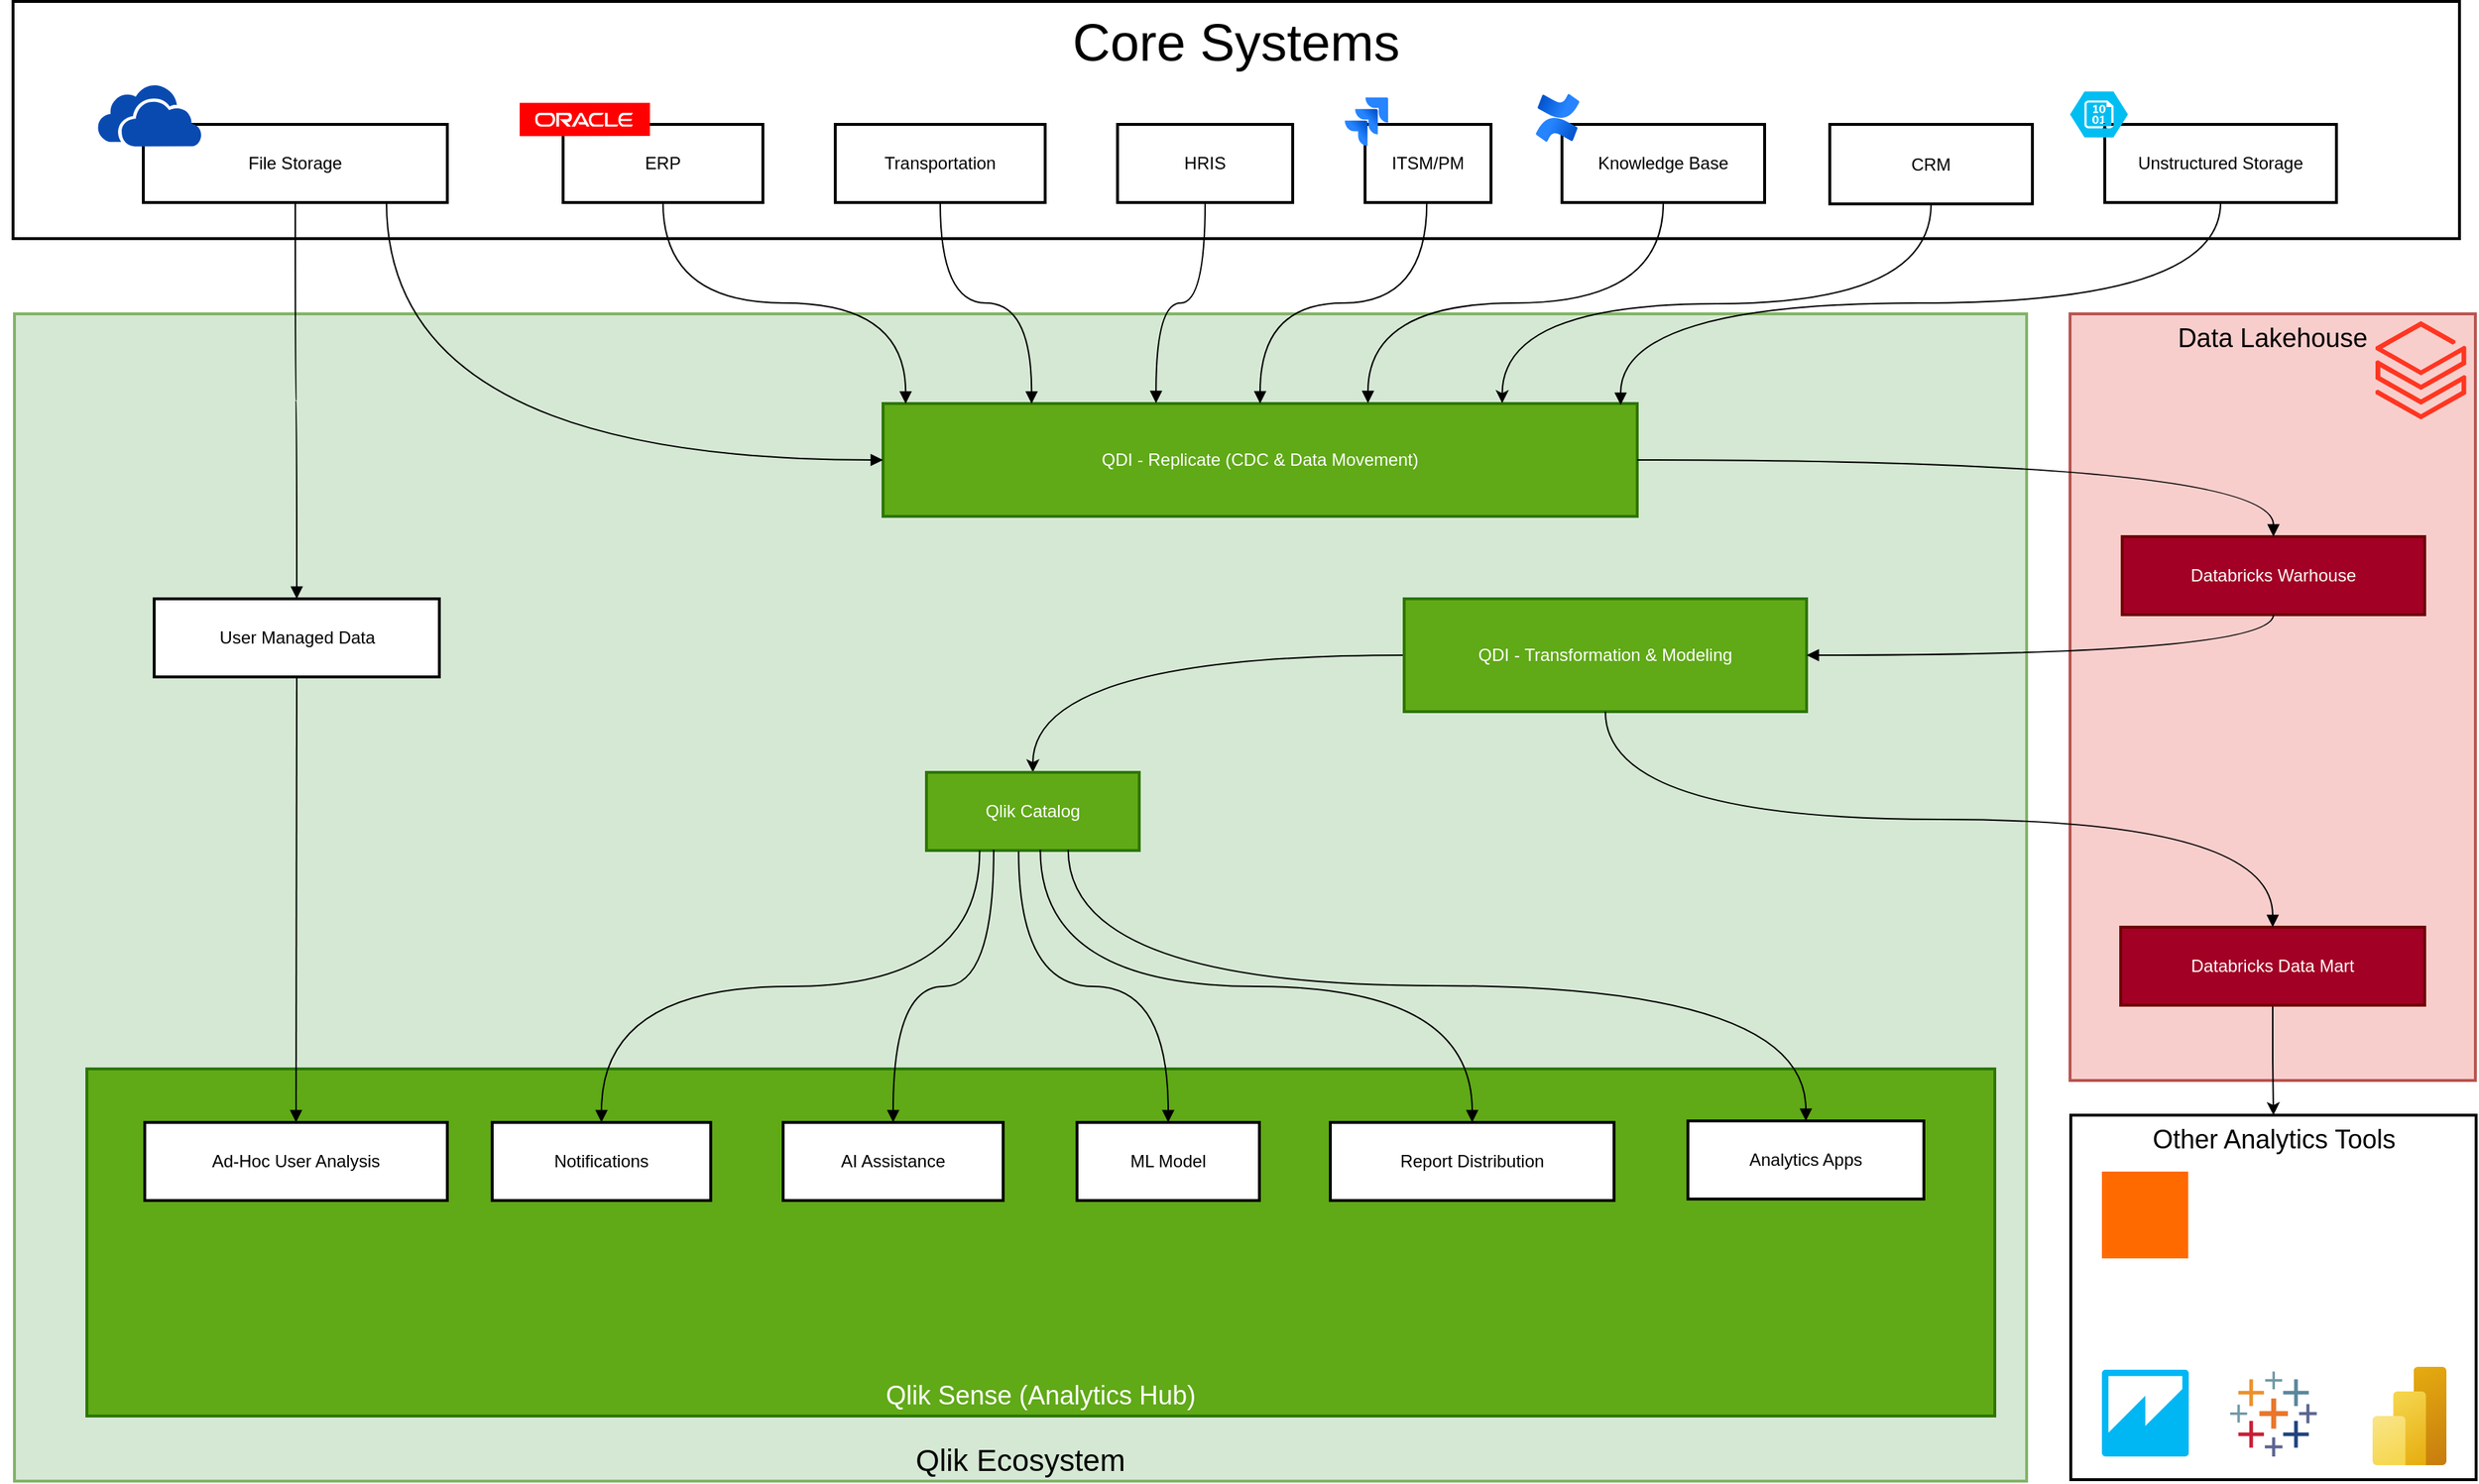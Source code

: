 <mxfile version="26.0.10">
  <diagram name="Page-1" id="IRqg1y3KK20b3ARfhyLQ">
    <mxGraphModel dx="2235" dy="980" grid="1" gridSize="10" guides="1" tooltips="1" connect="1" arrows="1" fold="1" page="1" pageScale="1" pageWidth="850" pageHeight="1100" math="0" shadow="0">
      <root>
        <mxCell id="0" />
        <mxCell id="1" parent="0" />
        <mxCell id="cmPMo5fRIV-NQNRW1Qi6-2" value="Qlik Ecosystem" style="whiteSpace=wrap;strokeWidth=2;align=center;verticalAlign=bottom;fontSize=21;fillColor=#d5e8d4;strokeColor=#82b366;" vertex="1" parent="1">
          <mxGeometry x="21" y="326" width="1390" height="807" as="geometry" />
        </mxCell>
        <mxCell id="cmPMo5fRIV-NQNRW1Qi6-3" value="Qlik Sense (Analytics Hub)" style="whiteSpace=wrap;strokeWidth=2;verticalAlign=bottom;fontSize=18;fillColor=#60a917;fontColor=#ffffff;strokeColor=#2D7600;" vertex="1" parent="1">
          <mxGeometry x="71" y="848" width="1318" height="240" as="geometry" />
        </mxCell>
        <mxCell id="cmPMo5fRIV-NQNRW1Qi6-4" value="Data Lakehouse" style="whiteSpace=wrap;strokeWidth=2;verticalAlign=top;fontSize=18;fillColor=#f8cecc;strokeColor=#b85450;" vertex="1" parent="1">
          <mxGeometry x="1441" y="326" width="280" height="530" as="geometry" />
        </mxCell>
        <mxCell id="cmPMo5fRIV-NQNRW1Qi6-5" value="Core Systems" style="whiteSpace=wrap;strokeWidth=2;verticalAlign=top;fontSize=36;" vertex="1" parent="1">
          <mxGeometry x="20" y="110" width="1690" height="164" as="geometry" />
        </mxCell>
        <mxCell id="cmPMo5fRIV-NQNRW1Qi6-6" value="ERP" style="whiteSpace=wrap;strokeWidth=2;" vertex="1" parent="1">
          <mxGeometry x="400" y="195" width="138" height="54" as="geometry" />
        </mxCell>
        <mxCell id="cmPMo5fRIV-NQNRW1Qi6-7" value="Transportation" style="whiteSpace=wrap;strokeWidth=2;" vertex="1" parent="1">
          <mxGeometry x="588" y="195" width="145" height="54" as="geometry" />
        </mxCell>
        <mxCell id="cmPMo5fRIV-NQNRW1Qi6-8" value="HRIS" style="whiteSpace=wrap;strokeWidth=2;" vertex="1" parent="1">
          <mxGeometry x="783" y="195" width="121" height="54" as="geometry" />
        </mxCell>
        <mxCell id="cmPMo5fRIV-NQNRW1Qi6-9" value="ITSM/PM" style="whiteSpace=wrap;strokeWidth=2;" vertex="1" parent="1">
          <mxGeometry x="954" y="195" width="87" height="54" as="geometry" />
        </mxCell>
        <mxCell id="cmPMo5fRIV-NQNRW1Qi6-10" value="Knowledge Base" style="whiteSpace=wrap;strokeWidth=2;" vertex="1" parent="1">
          <mxGeometry x="1090" y="195" width="140" height="54" as="geometry" />
        </mxCell>
        <mxCell id="cmPMo5fRIV-NQNRW1Qi6-11" value="Unstructured Storage" style="whiteSpace=wrap;strokeWidth=2;" vertex="1" parent="1">
          <mxGeometry x="1465" y="195" width="160" height="54" as="geometry" />
        </mxCell>
        <mxCell id="cmPMo5fRIV-NQNRW1Qi6-13" value="Databricks Warhouse" style="whiteSpace=wrap;strokeWidth=2;fillColor=#a20025;fontColor=#ffffff;strokeColor=#6F0000;" vertex="1" parent="1">
          <mxGeometry x="1477" y="480" width="209" height="54" as="geometry" />
        </mxCell>
        <mxCell id="cmPMo5fRIV-NQNRW1Qi6-60" style="edgeStyle=orthogonalEdgeStyle;rounded=0;orthogonalLoop=1;jettySize=auto;html=1;" edge="1" parent="1" source="cmPMo5fRIV-NQNRW1Qi6-14" target="cmPMo5fRIV-NQNRW1Qi6-57">
          <mxGeometry relative="1" as="geometry" />
        </mxCell>
        <mxCell id="cmPMo5fRIV-NQNRW1Qi6-14" value="Databricks Data Mart" style="whiteSpace=wrap;strokeWidth=2;fillColor=#a20025;fontColor=#ffffff;strokeColor=#6F0000;" vertex="1" parent="1">
          <mxGeometry x="1476" y="750" width="210" height="54" as="geometry" />
        </mxCell>
        <mxCell id="cmPMo5fRIV-NQNRW1Qi6-15" value="QDI - Replicate (CDC &amp; Data Movement)" style="whiteSpace=wrap;strokeWidth=2;fillColor=#60a917;fontColor=#ffffff;strokeColor=#2D7600;" vertex="1" parent="1">
          <mxGeometry x="621" y="388" width="521" height="78" as="geometry" />
        </mxCell>
        <mxCell id="cmPMo5fRIV-NQNRW1Qi6-45" style="edgeStyle=orthogonalEdgeStyle;rounded=0;orthogonalLoop=1;jettySize=auto;html=1;entryX=0.5;entryY=0;entryDx=0;entryDy=0;curved=1;" edge="1" parent="1" source="cmPMo5fRIV-NQNRW1Qi6-16" target="cmPMo5fRIV-NQNRW1Qi6-18">
          <mxGeometry relative="1" as="geometry" />
        </mxCell>
        <mxCell id="cmPMo5fRIV-NQNRW1Qi6-16" value="QDI - Transformation &amp; Modeling" style="whiteSpace=wrap;strokeWidth=2;fillColor=#60a917;fontColor=#ffffff;strokeColor=#2D7600;" vertex="1" parent="1">
          <mxGeometry x="981" y="523" width="278" height="78" as="geometry" />
        </mxCell>
        <mxCell id="cmPMo5fRIV-NQNRW1Qi6-18" value="Qlik Catalog" style="whiteSpace=wrap;strokeWidth=2;fillColor=#60a917;fontColor=#ffffff;strokeColor=#2D7600;" vertex="1" parent="1">
          <mxGeometry x="651" y="643" width="147" height="54" as="geometry" />
        </mxCell>
        <mxCell id="cmPMo5fRIV-NQNRW1Qi6-19" value="Analytics Apps" style="whiteSpace=wrap;strokeWidth=2;" vertex="1" parent="1">
          <mxGeometry x="1177" y="884" width="163" height="54" as="geometry" />
        </mxCell>
        <mxCell id="cmPMo5fRIV-NQNRW1Qi6-20" value="Report Distribution" style="whiteSpace=wrap;strokeWidth=2;" vertex="1" parent="1">
          <mxGeometry x="930" y="885" width="196" height="54" as="geometry" />
        </mxCell>
        <mxCell id="cmPMo5fRIV-NQNRW1Qi6-21" value="ML Model" style="whiteSpace=wrap;strokeWidth=2;" vertex="1" parent="1">
          <mxGeometry x="755" y="885" width="126" height="54" as="geometry" />
        </mxCell>
        <mxCell id="cmPMo5fRIV-NQNRW1Qi6-22" value="AI Assistance" style="whiteSpace=wrap;strokeWidth=2;" vertex="1" parent="1">
          <mxGeometry x="552" y="885" width="152" height="54" as="geometry" />
        </mxCell>
        <mxCell id="cmPMo5fRIV-NQNRW1Qi6-23" value="Notifications" style="whiteSpace=wrap;strokeWidth=2;" vertex="1" parent="1">
          <mxGeometry x="351" y="885" width="151" height="54" as="geometry" />
        </mxCell>
        <mxCell id="cmPMo5fRIV-NQNRW1Qi6-25" value="" style="curved=1;startArrow=none;endArrow=block;exitX=0.5;exitY=1;rounded=0;edgeStyle=orthogonalEdgeStyle;entryX=0.03;entryY=0.002;entryDx=0;entryDy=0;entryPerimeter=0;" edge="1" parent="1" source="cmPMo5fRIV-NQNRW1Qi6-6" target="cmPMo5fRIV-NQNRW1Qi6-15">
          <mxGeometry relative="1" as="geometry">
            <mxPoint x="400" y="510" as="targetPoint" />
          </mxGeometry>
        </mxCell>
        <mxCell id="cmPMo5fRIV-NQNRW1Qi6-26" value="" style="curved=1;startArrow=none;endArrow=block;exitX=0.5;exitY=1;entryX=0.197;entryY=0.002;rounded=0;edgeStyle=orthogonalEdgeStyle;entryDx=0;entryDy=0;entryPerimeter=0;" edge="1" parent="1" source="cmPMo5fRIV-NQNRW1Qi6-7" target="cmPMo5fRIV-NQNRW1Qi6-15">
          <mxGeometry relative="1" as="geometry" />
        </mxCell>
        <mxCell id="cmPMo5fRIV-NQNRW1Qi6-27" value="" style="curved=1;startArrow=none;endArrow=block;exitX=0.5;exitY=1;rounded=0;edgeStyle=orthogonalEdgeStyle;entryX=0.362;entryY=-0.003;entryDx=0;entryDy=0;entryPerimeter=0;" edge="1" parent="1" source="cmPMo5fRIV-NQNRW1Qi6-8" target="cmPMo5fRIV-NQNRW1Qi6-15">
          <mxGeometry relative="1" as="geometry">
            <mxPoint x="479" y="506" as="targetPoint" />
          </mxGeometry>
        </mxCell>
        <mxCell id="cmPMo5fRIV-NQNRW1Qi6-28" value="" style="curved=1;startArrow=none;endArrow=block;exitX=0.49;exitY=1;rounded=0;edgeStyle=orthogonalEdgeStyle;entryX=0.5;entryY=0;entryDx=0;entryDy=0;" edge="1" parent="1" source="cmPMo5fRIV-NQNRW1Qi6-9" target="cmPMo5fRIV-NQNRW1Qi6-15">
          <mxGeometry relative="1" as="geometry">
            <mxPoint x="544" y="510" as="targetPoint" />
          </mxGeometry>
        </mxCell>
        <mxCell id="cmPMo5fRIV-NQNRW1Qi6-29" value="" style="curved=1;startArrow=none;endArrow=block;exitX=0.5;exitY=1;rounded=0;edgeStyle=orthogonalEdgeStyle;entryX=0.643;entryY=-0.003;entryDx=0;entryDy=0;entryPerimeter=0;" edge="1" parent="1" source="cmPMo5fRIV-NQNRW1Qi6-10" target="cmPMo5fRIV-NQNRW1Qi6-15">
          <mxGeometry relative="1" as="geometry">
            <mxPoint x="984" y="512" as="targetPoint" />
          </mxGeometry>
        </mxCell>
        <mxCell id="cmPMo5fRIV-NQNRW1Qi6-30" value="" style="curved=1;startArrow=none;endArrow=block;exitX=0.5;exitY=1;rounded=0;edgeStyle=orthogonalEdgeStyle;entryX=0.978;entryY=0.012;entryDx=0;entryDy=0;entryPerimeter=0;" edge="1" parent="1" source="cmPMo5fRIV-NQNRW1Qi6-11" target="cmPMo5fRIV-NQNRW1Qi6-15">
          <mxGeometry relative="1" as="geometry">
            <mxPoint x="1080" y="510" as="targetPoint" />
          </mxGeometry>
        </mxCell>
        <mxCell id="cmPMo5fRIV-NQNRW1Qi6-34" value="" style="curved=1;startArrow=none;endArrow=block;entryX=0.5;entryY=0;rounded=0;exitX=1;exitY=0.5;exitDx=0;exitDy=0;edgeStyle=orthogonalEdgeStyle;entryDx=0;entryDy=0;" edge="1" parent="1" source="cmPMo5fRIV-NQNRW1Qi6-15" target="cmPMo5fRIV-NQNRW1Qi6-13">
          <mxGeometry relative="1" as="geometry" />
        </mxCell>
        <mxCell id="cmPMo5fRIV-NQNRW1Qi6-36" value="" style="curved=1;startArrow=none;endArrow=block;exitX=0.5;exitY=1;entryX=0.5;entryY=0;rounded=0;edgeStyle=orthogonalEdgeStyle;entryDx=0;entryDy=0;" edge="1" parent="1" source="cmPMo5fRIV-NQNRW1Qi6-16" target="cmPMo5fRIV-NQNRW1Qi6-14">
          <mxGeometry relative="1" as="geometry" />
        </mxCell>
        <mxCell id="cmPMo5fRIV-NQNRW1Qi6-39" value="" style="curved=1;startArrow=none;endArrow=block;exitX=0.666;exitY=0.99;entryX=0.5;entryY=0;rounded=0;edgeStyle=orthogonalEdgeStyle;exitDx=0;exitDy=0;exitPerimeter=0;" edge="1" parent="1" source="cmPMo5fRIV-NQNRW1Qi6-18" target="cmPMo5fRIV-NQNRW1Qi6-19">
          <mxGeometry relative="1" as="geometry" />
        </mxCell>
        <mxCell id="cmPMo5fRIV-NQNRW1Qi6-40" value="" style="curved=1;startArrow=none;endArrow=block;entryX=0.5;entryY=0;rounded=0;edgeStyle=orthogonalEdgeStyle;exitX=0.535;exitY=0.99;exitDx=0;exitDy=0;exitPerimeter=0;" edge="1" parent="1" source="cmPMo5fRIV-NQNRW1Qi6-18" target="cmPMo5fRIV-NQNRW1Qi6-20">
          <mxGeometry relative="1" as="geometry">
            <mxPoint x="721" y="703" as="sourcePoint" />
          </mxGeometry>
        </mxCell>
        <mxCell id="cmPMo5fRIV-NQNRW1Qi6-41" value="" style="curved=1;startArrow=none;endArrow=block;exitX=0.433;exitY=1.012;entryX=0.5;entryY=0;rounded=0;edgeStyle=orthogonalEdgeStyle;exitDx=0;exitDy=0;exitPerimeter=0;" edge="1" parent="1" source="cmPMo5fRIV-NQNRW1Qi6-18" target="cmPMo5fRIV-NQNRW1Qi6-21">
          <mxGeometry relative="1" as="geometry" />
        </mxCell>
        <mxCell id="cmPMo5fRIV-NQNRW1Qi6-42" value="" style="curved=1;startArrow=none;endArrow=block;exitX=0.316;exitY=0.99;entryX=0.5;entryY=0;rounded=0;edgeStyle=orthogonalEdgeStyle;exitDx=0;exitDy=0;exitPerimeter=0;" edge="1" parent="1" source="cmPMo5fRIV-NQNRW1Qi6-18" target="cmPMo5fRIV-NQNRW1Qi6-22">
          <mxGeometry relative="1" as="geometry" />
        </mxCell>
        <mxCell id="cmPMo5fRIV-NQNRW1Qi6-43" value="" style="curved=1;startArrow=none;endArrow=block;exitX=0.25;exitY=1;entryX=0.5;entryY=0;rounded=0;edgeStyle=orthogonalEdgeStyle;exitDx=0;exitDy=0;" edge="1" parent="1" source="cmPMo5fRIV-NQNRW1Qi6-18" target="cmPMo5fRIV-NQNRW1Qi6-23">
          <mxGeometry relative="1" as="geometry" />
        </mxCell>
        <mxCell id="cmPMo5fRIV-NQNRW1Qi6-51" value="File Storage" style="whiteSpace=wrap;strokeWidth=2;" vertex="1" parent="1">
          <mxGeometry x="110" y="195" width="210" height="54" as="geometry" />
        </mxCell>
        <mxCell id="cmPMo5fRIV-NQNRW1Qi6-52" value="User Managed Data" style="whiteSpace=wrap;strokeWidth=2;" vertex="1" parent="1">
          <mxGeometry x="117.5" y="523" width="197" height="54" as="geometry" />
        </mxCell>
        <mxCell id="cmPMo5fRIV-NQNRW1Qi6-53" value="Ad-Hoc User Analysis" style="whiteSpace=wrap;strokeWidth=2;" vertex="1" parent="1">
          <mxGeometry x="111" y="885" width="209" height="54" as="geometry" />
        </mxCell>
        <mxCell id="cmPMo5fRIV-NQNRW1Qi6-54" value="" style="curved=1;startArrow=none;endArrow=block;exitX=0.8;exitY=1;rounded=0;edgeStyle=orthogonalEdgeStyle;entryX=0;entryY=0.5;entryDx=0;entryDy=0;" edge="1" parent="1" source="cmPMo5fRIV-NQNRW1Qi6-51" target="cmPMo5fRIV-NQNRW1Qi6-15">
          <mxGeometry relative="1" as="geometry">
            <mxPoint x="100" y="420" as="targetPoint" />
          </mxGeometry>
        </mxCell>
        <mxCell id="cmPMo5fRIV-NQNRW1Qi6-55" value="" style="curved=1;startArrow=none;endArrow=block;exitX=0.5;exitY=1;entryX=0.5;entryY=0;rounded=0;edgeStyle=orthogonalEdgeStyle;" edge="1" parent="1" source="cmPMo5fRIV-NQNRW1Qi6-51" target="cmPMo5fRIV-NQNRW1Qi6-52">
          <mxGeometry relative="1" as="geometry" />
        </mxCell>
        <mxCell id="cmPMo5fRIV-NQNRW1Qi6-56" value="" style="startArrow=none;endArrow=block;exitX=0.5;exitY=1;entryX=0.5;entryY=0;rounded=0;edgeStyle=orthogonalEdgeStyle;curved=1;exitDx=0;exitDy=0;" edge="1" parent="1" source="cmPMo5fRIV-NQNRW1Qi6-52" target="cmPMo5fRIV-NQNRW1Qi6-53">
          <mxGeometry relative="1" as="geometry" />
        </mxCell>
        <mxCell id="cmPMo5fRIV-NQNRW1Qi6-57" value="Other Analytics Tools" style="whiteSpace=wrap;strokeWidth=2;verticalAlign=top;fontSize=18;" vertex="1" parent="1">
          <mxGeometry x="1441.5" y="880" width="280" height="252" as="geometry" />
        </mxCell>
        <mxCell id="cmPMo5fRIV-NQNRW1Qi6-59" value="" style="curved=1;startArrow=none;endArrow=block;exitX=0.5;exitY=1;entryX=1;entryY=0.5;rounded=0;edgeStyle=orthogonalEdgeStyle;entryDx=0;entryDy=0;" edge="1" parent="1" source="cmPMo5fRIV-NQNRW1Qi6-13" target="cmPMo5fRIV-NQNRW1Qi6-16">
          <mxGeometry relative="1" as="geometry">
            <mxPoint x="1582" y="436" as="sourcePoint" />
            <mxPoint x="1573.8" y="527" as="targetPoint" />
          </mxGeometry>
        </mxCell>
        <mxCell id="cmPMo5fRIV-NQNRW1Qi6-61" value="" style="outlineConnect=0;dashed=0;verticalLabelPosition=bottom;verticalAlign=top;align=center;html=1;shape=mxgraph.aws3.quicksight;fillColor=#00B7F4;gradientColor=none;" vertex="1" parent="1">
          <mxGeometry x="1463" y="1056" width="60" height="60" as="geometry" />
        </mxCell>
        <mxCell id="cmPMo5fRIV-NQNRW1Qi6-62" value="" style="image;aspect=fixed;html=1;points=[];align=center;fontSize=12;image=img/lib/azure2/analytics/Power_BI_Embedded.svg;" vertex="1" parent="1">
          <mxGeometry x="1650" y="1054" width="51" height="68" as="geometry" />
        </mxCell>
        <mxCell id="cmPMo5fRIV-NQNRW1Qi6-64" value="CRM" style="whiteSpace=wrap;strokeWidth=2;" vertex="1" parent="1">
          <mxGeometry x="1275" y="195" width="140" height="55" as="geometry" />
        </mxCell>
        <mxCell id="cmPMo5fRIV-NQNRW1Qi6-65" style="edgeStyle=orthogonalEdgeStyle;rounded=0;orthogonalLoop=1;jettySize=auto;html=1;entryX=0.821;entryY=-0.003;entryDx=0;entryDy=0;entryPerimeter=0;curved=1;exitX=0.5;exitY=1;exitDx=0;exitDy=0;" edge="1" parent="1" source="cmPMo5fRIV-NQNRW1Qi6-64" target="cmPMo5fRIV-NQNRW1Qi6-15">
          <mxGeometry relative="1" as="geometry" />
        </mxCell>
        <mxCell id="cmPMo5fRIV-NQNRW1Qi6-66" value="" style="image;aspect=fixed;html=1;points=[];align=center;fontSize=12;image=img/lib/azure2/analytics/Azure_Databricks.svg;" vertex="1" parent="1">
          <mxGeometry x="1652" y="331" width="62.8" height="68" as="geometry" />
        </mxCell>
        <mxCell id="cmPMo5fRIV-NQNRW1Qi6-67" value="" style="points=[];aspect=fixed;html=1;align=center;shadow=0;dashed=0;fillColor=#FF6A00;strokeColor=none;shape=mxgraph.alibaba_cloud.quickbi;" vertex="1" parent="1">
          <mxGeometry x="1463" y="919" width="59.63" height="60" as="geometry" />
        </mxCell>
        <mxCell id="cmPMo5fRIV-NQNRW1Qi6-68" value="" style="verticalLabelPosition=bottom;aspect=fixed;html=1;shape=mxgraph.salesforce.analytics;" vertex="1" parent="1">
          <mxGeometry x="1551.5" y="1057.2" width="60" height="58.8" as="geometry" />
        </mxCell>
        <mxCell id="cmPMo5fRIV-NQNRW1Qi6-69" value="" style="shape=image;html=1;verticalAlign=top;verticalLabelPosition=bottom;labelBackgroundColor=#ffffff;imageAspect=0;aspect=fixed;image=https://cdn3.iconfinder.com/data/icons/document-icons-2/30/647708-excel-128.png" vertex="1" parent="1">
          <mxGeometry x="1640" y="920" width="59" height="59" as="geometry" />
        </mxCell>
        <mxCell id="cmPMo5fRIV-NQNRW1Qi6-70" value="" style="shape=image;verticalLabelPosition=bottom;labelBackgroundColor=default;verticalAlign=top;aspect=fixed;imageAspect=0;image=https://upload.wikimedia.org/wikipedia/commons/0/0a/Qlik_Logo_No_Trademark_2_Color_Positive_RGB.png;" vertex="1" parent="1">
          <mxGeometry x="11" y="326" width="208.69" height="116" as="geometry" />
        </mxCell>
        <mxCell id="cmPMo5fRIV-NQNRW1Qi6-71" value="" style="dashed=0;outlineConnect=0;html=1;align=center;labelPosition=center;verticalLabelPosition=bottom;verticalAlign=top;shape=mxgraph.weblogos.onedrive;fillColor=#094AB1;strokeColor=none" vertex="1" parent="1">
          <mxGeometry x="78.75" y="167" width="71.2" height="43.2" as="geometry" />
        </mxCell>
        <mxCell id="cmPMo5fRIV-NQNRW1Qi6-72" value="" style="dashed=0;outlineConnect=0;html=1;align=center;labelPosition=center;verticalLabelPosition=bottom;verticalAlign=top;shape=mxgraph.weblogos.oracle;fillColor=#FF0000;strokeColor=none" vertex="1" parent="1">
          <mxGeometry x="370" y="180.1" width="90" height="23" as="geometry" />
        </mxCell>
        <mxCell id="cmPMo5fRIV-NQNRW1Qi6-73" value="" style="image;html=1;image=img/lib/atlassian/Jira_Logo.svg;" vertex="1" parent="1">
          <mxGeometry x="940" y="176.2" width="30" height="33.8" as="geometry" />
        </mxCell>
        <mxCell id="cmPMo5fRIV-NQNRW1Qi6-74" value="" style="image;html=1;image=img/lib/atlassian/Confluence_Logo.svg;" vertex="1" parent="1">
          <mxGeometry x="1072" y="174" width="30" height="33" as="geometry" />
        </mxCell>
        <mxCell id="cmPMo5fRIV-NQNRW1Qi6-76" style="edgeStyle=orthogonalEdgeStyle;rounded=0;orthogonalLoop=1;jettySize=auto;html=1;exitX=0;exitY=0.25;exitDx=0;exitDy=0;entryX=0;entryY=0;entryDx=0;entryDy=0;" edge="1" parent="1" source="cmPMo5fRIV-NQNRW1Qi6-11" target="cmPMo5fRIV-NQNRW1Qi6-11">
          <mxGeometry relative="1" as="geometry" />
        </mxCell>
        <mxCell id="cmPMo5fRIV-NQNRW1Qi6-75" value="" style="verticalLabelPosition=bottom;html=1;verticalAlign=top;align=center;strokeColor=none;fillColor=#00BEF2;shape=mxgraph.azure.storage_blob;" vertex="1" parent="1">
          <mxGeometry x="1441" y="172.2" width="40" height="31.8" as="geometry" />
        </mxCell>
        <mxCell id="cmPMo5fRIV-NQNRW1Qi6-77" value="" style="shape=image;verticalLabelPosition=bottom;labelBackgroundColor=default;verticalAlign=top;aspect=fixed;imageAspect=0;image=https://plantensive.com/wp-content/uploads/2020/10/Blue_Yonder_logo_lg.png;" vertex="1" parent="1">
          <mxGeometry x="538" y="170" width="132.07" height="35" as="geometry" />
        </mxCell>
        <mxCell id="cmPMo5fRIV-NQNRW1Qi6-79" value="" style="shape=image;verticalLabelPosition=bottom;labelBackgroundColor=default;verticalAlign=top;aspect=fixed;imageAspect=0;image=https://logos-world.net/wp-content/uploads/2021/03/Workday-Emblem.png;" vertex="1" parent="1">
          <mxGeometry x="750" y="165.6" width="66.67" height="37.5" as="geometry" />
        </mxCell>
        <mxCell id="cmPMo5fRIV-NQNRW1Qi6-80" value="" style="shape=image;verticalLabelPosition=bottom;labelBackgroundColor=default;verticalAlign=top;aspect=fixed;imageAspect=0;image=https://upload.wikimedia.org/wikipedia/commons/thumb/f/f9/Salesforce.com_logo.svg/1280px-Salesforce.com_logo.svg.png;" vertex="1" parent="1">
          <mxGeometry x="1252" y="174.6" width="45.43" height="31.8" as="geometry" />
        </mxCell>
        <mxCell id="cmPMo5fRIV-NQNRW1Qi6-83" value="" style="shape=image;verticalLabelPosition=bottom;labelBackgroundColor=default;verticalAlign=top;aspect=fixed;imageAspect=0;image=https://www.domo.com/assets/images/logo@2x.png;" vertex="1" parent="1">
          <mxGeometry x="1510.63" y="984" width="60" height="60" as="geometry" />
        </mxCell>
        <mxCell id="cmPMo5fRIV-NQNRW1Qi6-84" value="" style="shape=image;verticalLabelPosition=bottom;labelBackgroundColor=default;verticalAlign=top;aspect=fixed;imageAspect=0;image=https://cdn.prod.website-files.com/650210ed9ca5eb6ab998e918/6556e26170c912a737d19aa9_sigma.png;" vertex="1" parent="1">
          <mxGeometry x="1551.5" y="920" width="69.7" height="60" as="geometry" />
        </mxCell>
        <mxCell id="cmPMo5fRIV-NQNRW1Qi6-85" value="" style="shape=image;verticalLabelPosition=bottom;labelBackgroundColor=default;verticalAlign=top;aspect=fixed;imageAspect=0;image=https://pub-mediabox-storage.rxweb-prd.com/exhibitor/logo/exh-d63b0091-fdfc-465a-a1bb-c26edc6ca2fc/desktop-large/f86084f2-cacc-493d-a529-9676d9932ab1.png;" vertex="1" parent="1">
          <mxGeometry x="1582.63" y="974" width="80" height="80" as="geometry" />
        </mxCell>
      </root>
    </mxGraphModel>
  </diagram>
</mxfile>
